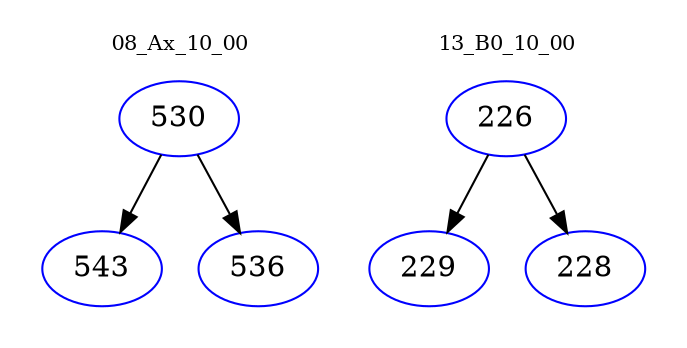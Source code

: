 digraph{
subgraph cluster_0 {
color = white
label = "08_Ax_10_00";
fontsize=10;
T0_530 [label="530", color="blue"]
T0_530 -> T0_543 [color="black"]
T0_543 [label="543", color="blue"]
T0_530 -> T0_536 [color="black"]
T0_536 [label="536", color="blue"]
}
subgraph cluster_1 {
color = white
label = "13_B0_10_00";
fontsize=10;
T1_226 [label="226", color="blue"]
T1_226 -> T1_229 [color="black"]
T1_229 [label="229", color="blue"]
T1_226 -> T1_228 [color="black"]
T1_228 [label="228", color="blue"]
}
}
